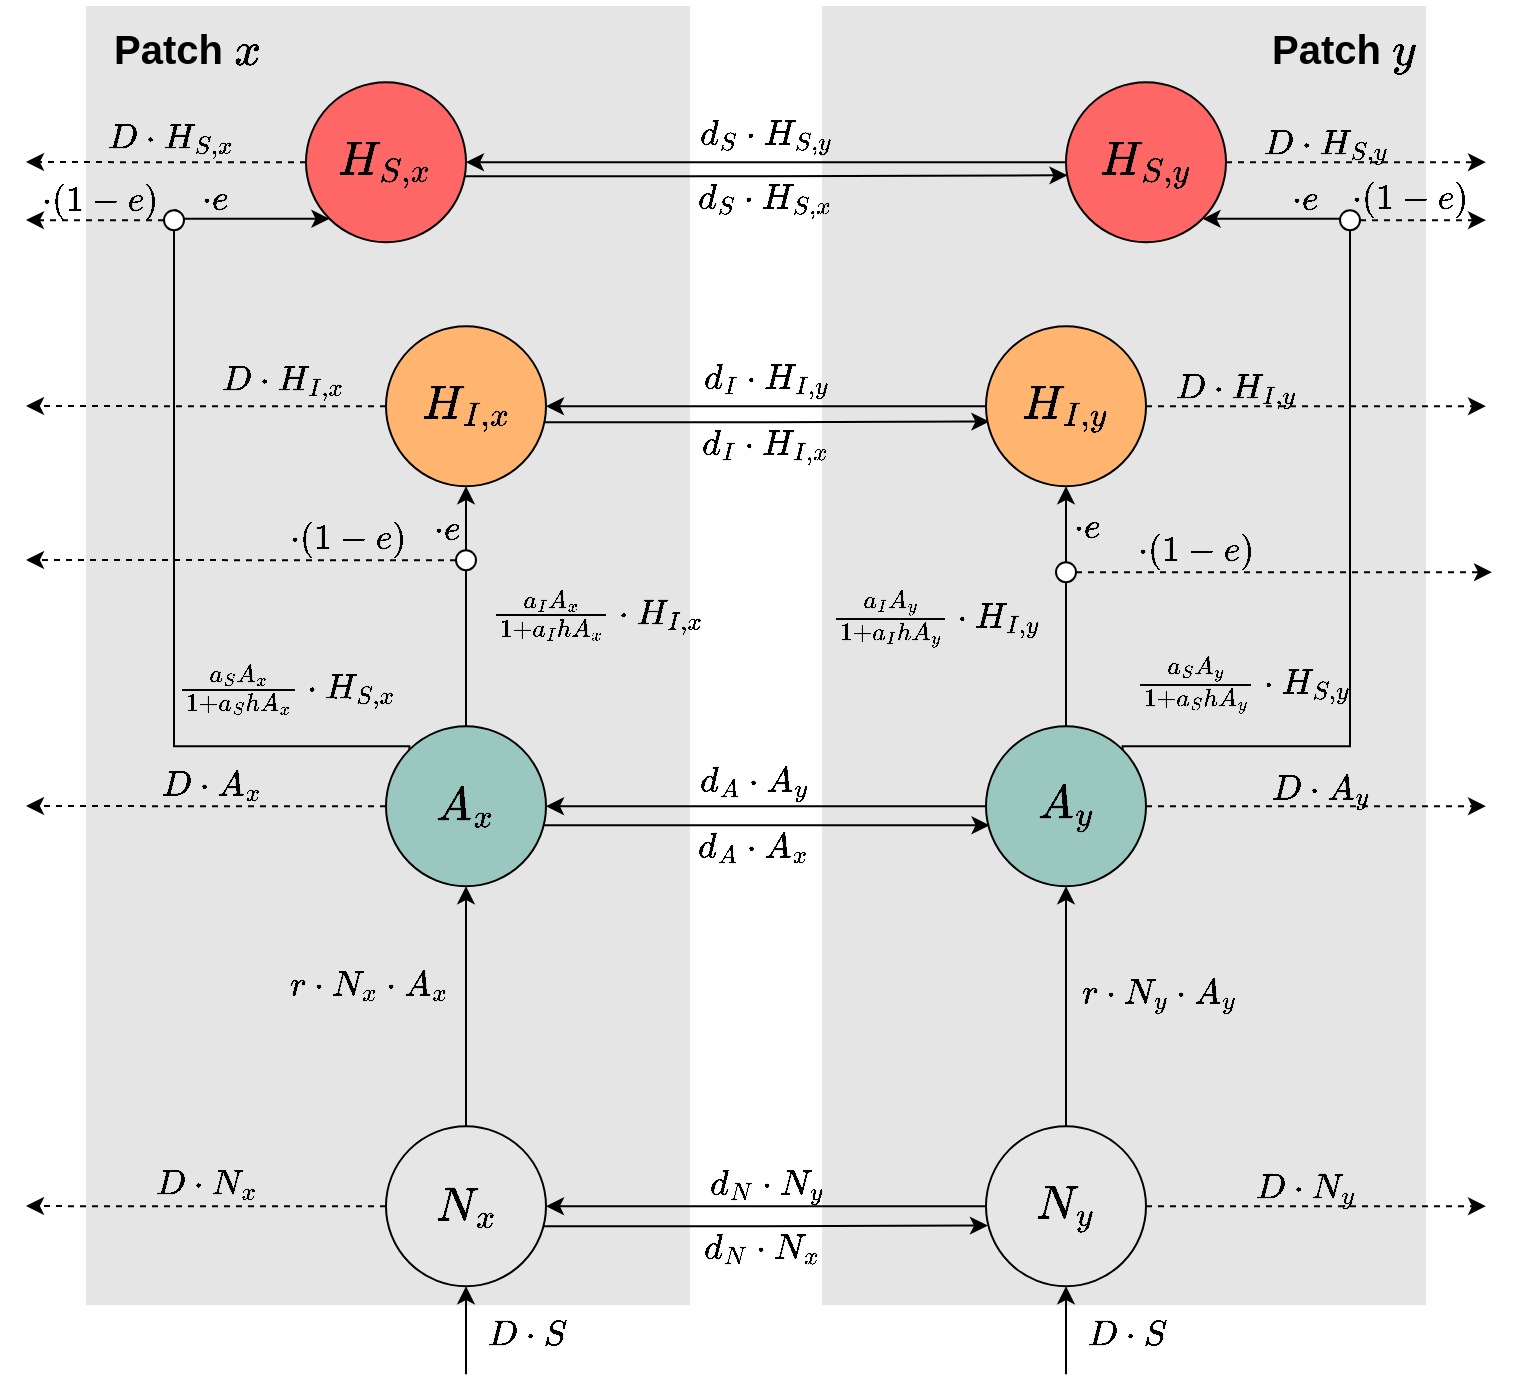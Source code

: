 <mxfile version="24.5.3" type="device">
  <diagram name="Page-1" id="LpWJM2jY93wzjjZ_T8rP">
    <mxGraphModel dx="8463" dy="-1109" grid="0" gridSize="10" guides="1" tooltips="1" connect="1" arrows="1" fold="1" page="1" pageScale="1" pageWidth="827" pageHeight="1169" math="1" shadow="0">
      <root>
        <mxCell id="0" />
        <mxCell id="1" parent="0" />
        <mxCell id="x3Vkf04L4JM9pR8D_Ne7-1" value="" style="rounded=0;whiteSpace=wrap;html=1;fillColor=#CCCCCC;opacity=50;strokeColor=none;labelBackgroundColor=none;connectable=0;fontSize=17;" vertex="1" parent="1">
          <mxGeometry x="-5716" y="2365" width="302" height="649.605" as="geometry" />
        </mxCell>
        <mxCell id="x3Vkf04L4JM9pR8D_Ne7-2" value="" style="rounded=0;whiteSpace=wrap;html=1;fillColor=#CCCCCC;opacity=50;strokeColor=none;connectable=0;labelBackgroundColor=none;fontSize=17;" vertex="1" parent="1">
          <mxGeometry x="-5348" y="2365" width="302" height="649.605" as="geometry" />
        </mxCell>
        <mxCell id="x3Vkf04L4JM9pR8D_Ne7-3" value="\(r\cdot N_x\cdot A_x\)" style="edgeStyle=orthogonalEdgeStyle;rounded=0;orthogonalLoop=1;jettySize=auto;html=1;exitX=0;exitY=0.5;exitDx=0;exitDy=0;entryX=0.5;entryY=1;entryDx=0;entryDy=0;labelBackgroundColor=none;fontSize=15;" edge="1" parent="1" source="x3Vkf04L4JM9pR8D_Ne7-6" target="x3Vkf04L4JM9pR8D_Ne7-10">
          <mxGeometry x="0.183" y="49" relative="1" as="geometry">
            <mxPoint x="-5529.5" y="2667.12" as="targetPoint" />
            <Array as="points">
              <mxPoint x="-5526" y="2915.1" />
              <mxPoint x="-5526" y="2915.1" />
            </Array>
            <mxPoint as="offset" />
          </mxGeometry>
        </mxCell>
        <mxCell id="x3Vkf04L4JM9pR8D_Ne7-4" value="\(D\cdot N_x\)" style="edgeStyle=orthogonalEdgeStyle;rounded=0;orthogonalLoop=1;jettySize=auto;html=1;exitX=0.5;exitY=1;exitDx=0;exitDy=0;labelBackgroundColor=none;dashed=1;fontSize=15;" edge="1" parent="1" source="x3Vkf04L4JM9pR8D_Ne7-6">
          <mxGeometry x="0.006" y="-11" relative="1" as="geometry">
            <mxPoint x="-5746" y="2965" as="targetPoint" />
            <Array as="points">
              <mxPoint x="-5717" y="2965.1" />
            </Array>
            <mxPoint as="offset" />
          </mxGeometry>
        </mxCell>
        <mxCell id="x3Vkf04L4JM9pR8D_Ne7-5" value="\(d_{N}\cdot N_x\)" style="edgeStyle=orthogonalEdgeStyle;rounded=0;orthogonalLoop=1;jettySize=auto;html=1;startArrow=none;startFill=0;labelBackgroundColor=none;entryX=0.621;entryY=0.988;entryDx=0;entryDy=0;entryPerimeter=0;fontSize=15;" edge="1" parent="1" source="x3Vkf04L4JM9pR8D_Ne7-6" target="x3Vkf04L4JM9pR8D_Ne7-16">
          <mxGeometry x="-0.017" y="-11" relative="1" as="geometry">
            <Array as="points">
              <mxPoint x="-5378" y="2975.1" />
              <mxPoint x="-5378" y="2975.1" />
            </Array>
            <mxPoint x="-5463" y="2936.1" as="sourcePoint" />
            <mxPoint x="-5264" y="2949.1" as="targetPoint" />
            <mxPoint as="offset" />
          </mxGeometry>
        </mxCell>
        <mxCell id="x3Vkf04L4JM9pR8D_Ne7-6" value="&lt;font style=&quot;font-size: 20px;&quot;&gt;$$N_x$$&lt;/font&gt;" style="ellipse;whiteSpace=wrap;html=1;aspect=fixed;direction=south;fillColor=#E6E6E6;labelBackgroundColor=none;fontSize=20;fontStyle=1" vertex="1" parent="1">
          <mxGeometry x="-5566" y="2925.1" width="80" height="80" as="geometry" />
        </mxCell>
        <mxCell id="x3Vkf04L4JM9pR8D_Ne7-7" value="\(\frac{a_SA_x}{1+a_ShA_x}\cdot H_{S,x}\)" style="edgeStyle=orthogonalEdgeStyle;rounded=0;orthogonalLoop=1;jettySize=auto;html=1;exitX=0;exitY=0;exitDx=0;exitDy=0;endArrow=none;endFill=0;entryX=0.5;entryY=1;entryDx=0;entryDy=0;labelBackgroundColor=none;fontSize=15;" edge="1" parent="1" source="x3Vkf04L4JM9pR8D_Ne7-10" target="x3Vkf04L4JM9pR8D_Ne7-36">
          <mxGeometry x="-0.664" y="-29" relative="1" as="geometry">
            <mxPoint x="-5498.5" y="2770.12" as="sourcePoint" />
            <mxPoint x="-5669" y="2575.1" as="targetPoint" />
            <Array as="points">
              <mxPoint x="-5556" y="2735.1" />
              <mxPoint x="-5676" y="2735.1" />
            </Array>
            <mxPoint as="offset" />
          </mxGeometry>
        </mxCell>
        <mxCell id="x3Vkf04L4JM9pR8D_Ne7-8" value="\(D\cdot A_x\)" style="edgeStyle=orthogonalEdgeStyle;rounded=0;orthogonalLoop=1;jettySize=auto;html=1;exitX=0;exitY=0.5;exitDx=0;exitDy=0;labelBackgroundColor=none;dashed=1;fontSize=15;" edge="1" parent="1" source="x3Vkf04L4JM9pR8D_Ne7-10">
          <mxGeometry x="-0.029" y="-11" relative="1" as="geometry">
            <mxPoint x="-5746" y="2765" as="targetPoint" />
            <mxPoint as="offset" />
          </mxGeometry>
        </mxCell>
        <mxCell id="x3Vkf04L4JM9pR8D_Ne7-9" value="\(d_{A}\cdot A_x\)" style="edgeStyle=orthogonalEdgeStyle;rounded=0;orthogonalLoop=1;jettySize=auto;html=1;entryX=0.022;entryY=0.619;entryDx=0;entryDy=0;startArrow=none;startFill=0;labelBackgroundColor=none;entryPerimeter=0;fontSize=15;" edge="1" parent="1" source="x3Vkf04L4JM9pR8D_Ne7-10" target="x3Vkf04L4JM9pR8D_Ne7-19">
          <mxGeometry x="-0.064" y="-10" relative="1" as="geometry">
            <Array as="points">
              <mxPoint x="-5376" y="2775.1" />
            </Array>
            <mxPoint as="offset" />
          </mxGeometry>
        </mxCell>
        <mxCell id="x3Vkf04L4JM9pR8D_Ne7-10" value="&lt;font style=&quot;font-size: 20px;&quot;&gt;$$A_x$$&lt;/font&gt;" style="ellipse;whiteSpace=wrap;html=1;aspect=fixed;fillColor=#9AC7BF;labelBackgroundColor=none;fontSize=20;fontStyle=1" vertex="1" parent="1">
          <mxGeometry x="-5566" y="2725.1" width="80" height="80" as="geometry" />
        </mxCell>
        <mxCell id="x3Vkf04L4JM9pR8D_Ne7-11" value="\(d_S\cdot H_{S,x}\)" style="edgeStyle=orthogonalEdgeStyle;rounded=0;orthogonalLoop=1;jettySize=auto;html=1;entryX=0.009;entryY=0.582;entryDx=0;entryDy=0;startArrow=none;startFill=0;labelBackgroundColor=none;entryPerimeter=0;fontSize=15;" edge="1" parent="1" source="x3Vkf04L4JM9pR8D_Ne7-13" target="x3Vkf04L4JM9pR8D_Ne7-24">
          <mxGeometry x="-0.007" y="-11" relative="1" as="geometry">
            <Array as="points">
              <mxPoint x="-5378" y="2450.1" />
              <mxPoint x="-5378" y="2450.1" />
            </Array>
            <mxPoint as="offset" />
            <mxPoint x="-5520" y="2408.1" as="sourcePoint" />
          </mxGeometry>
        </mxCell>
        <mxCell id="x3Vkf04L4JM9pR8D_Ne7-12" value="\(D\cdot H_{S,x}\)" style="edgeStyle=orthogonalEdgeStyle;rounded=0;orthogonalLoop=1;jettySize=auto;html=1;exitX=0;exitY=0.5;exitDx=0;exitDy=0;labelBackgroundColor=none;dashed=1;fontSize=15;targetPerimeterSpacing=0;jumpStyle=none;" edge="1" parent="1" source="x3Vkf04L4JM9pR8D_Ne7-13">
          <mxGeometry x="-0.029" y="-12" relative="1" as="geometry">
            <mxPoint x="-5746" y="2443" as="targetPoint" />
            <mxPoint as="offset" />
          </mxGeometry>
        </mxCell>
        <mxCell id="x3Vkf04L4JM9pR8D_Ne7-13" value="$$H_{S,x}$$" style="ellipse;whiteSpace=wrap;html=1;aspect=fixed;fillColor=#FF6666;labelBackgroundColor=none;fontSize=20;fontStyle=1" vertex="1" parent="1">
          <mxGeometry x="-5606" y="2403.1" width="80" height="80" as="geometry" />
        </mxCell>
        <mxCell id="x3Vkf04L4JM9pR8D_Ne7-14" value="\(D\cdot S\)" style="endArrow=classic;html=1;rounded=0;entryX=1;entryY=0.5;entryDx=0;entryDy=0;labelBackgroundColor=none;fontSize=15;" edge="1" parent="1" target="x3Vkf04L4JM9pR8D_Ne7-6">
          <mxGeometry x="-0.091" y="-30" width="50" height="50" relative="1" as="geometry">
            <mxPoint x="-5526" y="3049.1" as="sourcePoint" />
            <mxPoint x="-5551.5" y="2981.8" as="targetPoint" />
            <mxPoint as="offset" />
          </mxGeometry>
        </mxCell>
        <mxCell id="x3Vkf04L4JM9pR8D_Ne7-15" value="\(d_{N}\cdot N_y\)" style="edgeStyle=orthogonalEdgeStyle;rounded=0;orthogonalLoop=1;jettySize=auto;html=1;entryX=0.5;entryY=0;entryDx=0;entryDy=0;labelBackgroundColor=none;fontSize=15;" edge="1" parent="1" source="x3Vkf04L4JM9pR8D_Ne7-16" target="x3Vkf04L4JM9pR8D_Ne7-6">
          <mxGeometry y="-10" relative="1" as="geometry">
            <Array as="points" />
            <mxPoint as="offset" />
          </mxGeometry>
        </mxCell>
        <mxCell id="x3Vkf04L4JM9pR8D_Ne7-16" value="&lt;font style=&quot;font-size: 20px;&quot;&gt;$$N_y$$&lt;/font&gt;" style="ellipse;whiteSpace=wrap;html=1;aspect=fixed;direction=south;fillColor=#E6E6E6;labelBackgroundColor=none;fontSize=20;fontStyle=1" vertex="1" parent="1">
          <mxGeometry x="-5266" y="2925.1" width="80" height="80" as="geometry" />
        </mxCell>
        <mxCell id="x3Vkf04L4JM9pR8D_Ne7-17" value="\(d_{A}\cdot A_y\)" style="edgeStyle=orthogonalEdgeStyle;rounded=0;orthogonalLoop=1;jettySize=auto;html=1;startArrow=none;startFill=0;labelBackgroundColor=none;entryX=1;entryY=0.5;entryDx=0;entryDy=0;fontSize=15;" edge="1" parent="1" source="x3Vkf04L4JM9pR8D_Ne7-19" target="x3Vkf04L4JM9pR8D_Ne7-10">
          <mxGeometry x="0.06" y="-12" relative="1" as="geometry">
            <Array as="points">
              <mxPoint x="-5374" y="2765.1" />
              <mxPoint x="-5374" y="2765.1" />
            </Array>
            <mxPoint x="-5487" y="2760.1" as="targetPoint" />
            <mxPoint as="offset" />
          </mxGeometry>
        </mxCell>
        <mxCell id="x3Vkf04L4JM9pR8D_Ne7-18" value="\(\frac{a_IA_y}{1+a_IhA_y}\cdot H_{I,y}\)" style="edgeStyle=orthogonalEdgeStyle;rounded=0;jumpStyle=none;orthogonalLoop=1;jettySize=auto;html=1;exitX=0.5;exitY=0;exitDx=0;exitDy=0;entryX=0.5;entryY=0;entryDx=0;entryDy=0;labelBackgroundColor=none;endArrow=none;endFill=0;fontSize=15;" edge="1" parent="1" source="x3Vkf04L4JM9pR8D_Ne7-19" target="x3Vkf04L4JM9pR8D_Ne7-46">
          <mxGeometry x="0.317" y="65" relative="1" as="geometry">
            <mxPoint as="offset" />
            <Array as="points">
              <mxPoint x="-5226" y="2685.1" />
              <mxPoint x="-5226" y="2685.1" />
            </Array>
          </mxGeometry>
        </mxCell>
        <mxCell id="x3Vkf04L4JM9pR8D_Ne7-19" value="&lt;font style=&quot;font-size: 20px;&quot;&gt;$$A_y$$&lt;/font&gt;" style="ellipse;whiteSpace=wrap;html=1;aspect=fixed;fillColor=#9AC7BF;labelBackgroundColor=none;fontSize=20;fontStyle=1" vertex="1" parent="1">
          <mxGeometry x="-5266" y="2725.1" width="80" height="80" as="geometry" />
        </mxCell>
        <mxCell id="x3Vkf04L4JM9pR8D_Ne7-20" value="\(D\cdot S\)" style="endArrow=classic;html=1;rounded=0;entryX=1;entryY=0.5;entryDx=0;entryDy=0;labelBackgroundColor=none;fontSize=15;" edge="1" parent="1" target="x3Vkf04L4JM9pR8D_Ne7-16">
          <mxGeometry x="-0.091" y="-30" width="50" height="50" relative="1" as="geometry">
            <mxPoint x="-5226" y="3049.1" as="sourcePoint" />
            <mxPoint x="-5192.5" y="2976.09" as="targetPoint" />
            <mxPoint as="offset" />
          </mxGeometry>
        </mxCell>
        <mxCell id="x3Vkf04L4JM9pR8D_Ne7-21" value="\(D\cdot N_y\)" style="edgeStyle=orthogonalEdgeStyle;rounded=0;orthogonalLoop=1;jettySize=auto;html=1;exitX=0.5;exitY=0;exitDx=0;exitDy=0;labelBackgroundColor=none;dashed=1;fontSize=15;" edge="1" parent="1" source="x3Vkf04L4JM9pR8D_Ne7-16">
          <mxGeometry x="-0.074" y="9" relative="1" as="geometry">
            <mxPoint x="-5016" y="2965.1" as="targetPoint" />
            <mxPoint x="-5153" y="2960.1" as="sourcePoint" />
            <Array as="points">
              <mxPoint x="-5136" y="2965.1" />
            </Array>
            <mxPoint as="offset" />
          </mxGeometry>
        </mxCell>
        <mxCell id="x3Vkf04L4JM9pR8D_Ne7-22" value="\(r\cdot N_y\cdot A_y\)" style="edgeStyle=orthogonalEdgeStyle;rounded=0;orthogonalLoop=1;jettySize=auto;html=1;exitX=0;exitY=0.5;exitDx=0;exitDy=0;labelBackgroundColor=none;fontSize=15;" edge="1" parent="1" source="x3Vkf04L4JM9pR8D_Ne7-16" target="x3Vkf04L4JM9pR8D_Ne7-19">
          <mxGeometry x="0.1" y="-46" relative="1" as="geometry">
            <mxPoint x="-5102.5" y="2933.12" as="sourcePoint" />
            <mxPoint x="-5129.567" y="2686.211" as="targetPoint" />
            <Array as="points" />
            <mxPoint as="offset" />
          </mxGeometry>
        </mxCell>
        <mxCell id="x3Vkf04L4JM9pR8D_Ne7-23" value="\(D\cdot A_y\)" style="edgeStyle=orthogonalEdgeStyle;rounded=0;orthogonalLoop=1;jettySize=auto;html=1;exitX=1;exitY=0.5;exitDx=0;exitDy=0;labelBackgroundColor=none;dashed=1;fontSize=15;" edge="1" parent="1" source="x3Vkf04L4JM9pR8D_Ne7-19">
          <mxGeometry x="0.015" y="8" relative="1" as="geometry">
            <mxPoint x="-5016" y="2765.1" as="targetPoint" />
            <mxPoint x="-5073.5" y="2724.12" as="sourcePoint" />
            <Array as="points">
              <mxPoint x="-5127" y="2765.1" />
            </Array>
            <mxPoint as="offset" />
          </mxGeometry>
        </mxCell>
        <mxCell id="x3Vkf04L4JM9pR8D_Ne7-24" value="$$H_{S,y}$$" style="ellipse;whiteSpace=wrap;html=1;aspect=fixed;fillColor=#FF6666;labelBackgroundColor=none;fontSize=20;fontStyle=1" vertex="1" parent="1">
          <mxGeometry x="-5226" y="2403.1" width="80" height="80" as="geometry" />
        </mxCell>
        <mxCell id="x3Vkf04L4JM9pR8D_Ne7-25" value="\(\frac{a_SA_y}{1+a_Sh A_y}\cdot H_{S,y}\)" style="edgeStyle=orthogonalEdgeStyle;rounded=0;orthogonalLoop=1;jettySize=auto;html=1;exitX=1;exitY=0;exitDx=0;exitDy=0;endArrow=none;endFill=0;entryX=0.5;entryY=1;entryDx=0;entryDy=0;labelBackgroundColor=none;fontSize=15;" edge="1" parent="1" source="x3Vkf04L4JM9pR8D_Ne7-19" target="x3Vkf04L4JM9pR8D_Ne7-42">
          <mxGeometry x="-0.673" y="31" relative="1" as="geometry">
            <mxPoint x="-5127.914" y="2750.124" as="sourcePoint" />
            <mxPoint x="-5101" y="2595.1" as="targetPoint" />
            <Array as="points">
              <mxPoint x="-5198" y="2735.1" />
              <mxPoint x="-5084" y="2735.1" />
              <mxPoint x="-5084" y="2510.1" />
            </Array>
            <mxPoint as="offset" />
          </mxGeometry>
        </mxCell>
        <mxCell id="x3Vkf04L4JM9pR8D_Ne7-26" value="\(D\cdot H_{S,y}\)" style="edgeStyle=orthogonalEdgeStyle;rounded=0;orthogonalLoop=1;jettySize=auto;html=1;exitX=1;exitY=0.5;exitDx=0;exitDy=0;labelBackgroundColor=none;dashed=1;fontSize=15;" edge="1" parent="1" source="x3Vkf04L4JM9pR8D_Ne7-24">
          <mxGeometry x="-0.231" y="9" relative="1" as="geometry">
            <mxPoint x="-5016" y="2443.1" as="targetPoint" />
            <mxPoint x="-4974" y="2256.12" as="sourcePoint" />
            <Array as="points">
              <mxPoint x="-5086" y="2443.1" />
              <mxPoint x="-5086" y="2443.1" />
            </Array>
            <mxPoint as="offset" />
          </mxGeometry>
        </mxCell>
        <mxCell id="x3Vkf04L4JM9pR8D_Ne7-27" value="\(D\cdot H_{I,x}\)" style="edgeStyle=orthogonalEdgeStyle;rounded=0;orthogonalLoop=1;jettySize=auto;html=1;exitX=0;exitY=0.5;exitDx=0;exitDy=0;labelBackgroundColor=none;dashed=1;fontSize=15;" edge="1" parent="1" source="x3Vkf04L4JM9pR8D_Ne7-29">
          <mxGeometry x="-0.422" y="-13" relative="1" as="geometry">
            <mxPoint x="-5746" y="2565" as="targetPoint" />
            <mxPoint as="offset" />
          </mxGeometry>
        </mxCell>
        <mxCell id="x3Vkf04L4JM9pR8D_Ne7-28" value="&lt;font style=&quot;font-size: 15px;&quot;&gt;\(d_I\cdot H_{I,x}\)&lt;/font&gt;" style="edgeStyle=orthogonalEdgeStyle;rounded=0;jumpStyle=none;orthogonalLoop=1;jettySize=auto;html=1;entryX=0.021;entryY=0.596;entryDx=0;entryDy=0;labelBackgroundColor=none;endArrow=classic;endFill=1;entryPerimeter=0;fontSize=15;" edge="1" parent="1" source="x3Vkf04L4JM9pR8D_Ne7-29" target="x3Vkf04L4JM9pR8D_Ne7-39">
          <mxGeometry x="-0.013" y="-11" relative="1" as="geometry">
            <Array as="points">
              <mxPoint x="-5379" y="2573.1" />
              <mxPoint x="-5379" y="2573.1" />
            </Array>
            <mxPoint as="offset" />
          </mxGeometry>
        </mxCell>
        <mxCell id="x3Vkf04L4JM9pR8D_Ne7-29" value="&lt;font data-font-src=&quot;https://fonts.googleapis.com/css?family=Roboto&quot; style=&quot;font-size: 20px;&quot;&gt;$$H_{I,x}$$&lt;/font&gt;" style="ellipse;whiteSpace=wrap;html=1;aspect=fixed;fillColor=#FFB570;labelBackgroundColor=none;fontSize=20;fontStyle=1" vertex="1" parent="1">
          <mxGeometry x="-5566" y="2525.1" width="80" height="80" as="geometry" />
        </mxCell>
        <mxCell id="x3Vkf04L4JM9pR8D_Ne7-30" value="\(\cdot e\)" style="edgeStyle=orthogonalEdgeStyle;rounded=0;jumpStyle=none;orthogonalLoop=1;jettySize=auto;html=1;labelBackgroundColor=none;entryX=0.5;entryY=1;entryDx=0;entryDy=0;fontSize=15;" edge="1" parent="1" source="x3Vkf04L4JM9pR8D_Ne7-32" target="x3Vkf04L4JM9pR8D_Ne7-29">
          <mxGeometry x="-0.273" y="10" relative="1" as="geometry">
            <Array as="points">
              <mxPoint x="-5526" y="2615.1" />
              <mxPoint x="-5526" y="2615.1" />
            </Array>
            <mxPoint as="offset" />
            <mxPoint x="-5457" y="2612.1" as="targetPoint" />
          </mxGeometry>
        </mxCell>
        <mxCell id="x3Vkf04L4JM9pR8D_Ne7-31" value="\(\cdot (1-e)\)" style="edgeStyle=orthogonalEdgeStyle;rounded=0;orthogonalLoop=1;jettySize=auto;html=1;endArrow=classic;endFill=1;labelBackgroundColor=none;exitX=0;exitY=0.5;exitDx=0;exitDy=0;fontSize=15;dashed=1;" edge="1" parent="1" source="x3Vkf04L4JM9pR8D_Ne7-32">
          <mxGeometry x="-0.498" y="-11" relative="1" as="geometry">
            <mxPoint x="-5746" y="2642" as="targetPoint" />
            <mxPoint as="offset" />
            <Array as="points">
              <mxPoint x="-5586" y="2642.1" />
              <mxPoint x="-5586" y="2642.1" />
            </Array>
          </mxGeometry>
        </mxCell>
        <mxCell id="x3Vkf04L4JM9pR8D_Ne7-32" value="" style="ellipse;whiteSpace=wrap;html=1;aspect=fixed;labelBackgroundColor=none;fontSize=15;" vertex="1" parent="1">
          <mxGeometry x="-5531" y="2637.1" width="10" height="10" as="geometry" />
        </mxCell>
        <mxCell id="x3Vkf04L4JM9pR8D_Ne7-33" value="&lt;span style=&quot;font-family: helvetica; font-size: 15px;&quot;&gt;\(\frac{a_IA_x}{1+a_IhA_x}\cdot H_{I,x}\)&lt;/span&gt;" style="edgeStyle=orthogonalEdgeStyle;rounded=0;orthogonalLoop=1;jettySize=auto;html=1;jumpStyle=none;endArrow=none;exitX=0.5;exitY=0;exitDx=0;exitDy=0;labelBackgroundColor=none;entryX=0.5;entryY=1;entryDx=0;entryDy=0;fontSize=15;" edge="1" parent="1" source="x3Vkf04L4JM9pR8D_Ne7-10" target="x3Vkf04L4JM9pR8D_Ne7-32">
          <mxGeometry x="0.436" y="-65" relative="1" as="geometry">
            <mxPoint x="-5491.5" y="2667.12" as="sourcePoint" />
            <mxPoint x="-5526" y="2655.1" as="targetPoint" />
            <Array as="points" />
            <mxPoint as="offset" />
          </mxGeometry>
        </mxCell>
        <mxCell id="x3Vkf04L4JM9pR8D_Ne7-34" value="\(\cdot (1-e)\)" style="edgeStyle=orthogonalEdgeStyle;rounded=0;jumpStyle=none;orthogonalLoop=1;jettySize=auto;html=1;labelBackgroundColor=none;exitX=0;exitY=0.5;exitDx=0;exitDy=0;fontSize=15;targetPerimeterSpacing=0;dashed=1;" edge="1" parent="1" source="x3Vkf04L4JM9pR8D_Ne7-36">
          <mxGeometry x="-0.072" y="-10" relative="1" as="geometry">
            <mxPoint x="-5746" y="2472" as="targetPoint" />
            <mxPoint as="offset" />
            <Array as="points">
              <mxPoint x="-5736" y="2472.1" />
            </Array>
            <mxPoint x="-5648" y="2539.1" as="sourcePoint" />
          </mxGeometry>
        </mxCell>
        <mxCell id="x3Vkf04L4JM9pR8D_Ne7-35" value="\(\cdot e\)" style="edgeStyle=orthogonalEdgeStyle;rounded=0;jumpStyle=none;orthogonalLoop=1;jettySize=auto;html=1;entryX=0;entryY=1;entryDx=0;entryDy=0;labelBackgroundColor=none;exitX=0.5;exitY=0;exitDx=0;exitDy=0;fontSize=15;" edge="1" parent="1" source="x3Vkf04L4JM9pR8D_Ne7-36" target="x3Vkf04L4JM9pR8D_Ne7-13">
          <mxGeometry x="-0.402" y="10" relative="1" as="geometry">
            <mxPoint as="offset" />
            <Array as="points">
              <mxPoint x="-5671" y="2471.1" />
            </Array>
          </mxGeometry>
        </mxCell>
        <mxCell id="x3Vkf04L4JM9pR8D_Ne7-36" value="" style="ellipse;whiteSpace=wrap;html=1;aspect=fixed;labelBackgroundColor=none;fontSize=15;" vertex="1" parent="1">
          <mxGeometry x="-5677" y="2467.1" width="10" height="10" as="geometry" />
        </mxCell>
        <mxCell id="x3Vkf04L4JM9pR8D_Ne7-37" value="\(d_I\cdot H_{I,y}\)" style="edgeStyle=orthogonalEdgeStyle;rounded=0;jumpStyle=none;orthogonalLoop=1;jettySize=auto;html=1;entryX=1;entryY=0.5;entryDx=0;entryDy=0;labelBackgroundColor=none;endArrow=classic;endFill=1;fontSize=15;" edge="1" parent="1" source="x3Vkf04L4JM9pR8D_Ne7-39" target="x3Vkf04L4JM9pR8D_Ne7-29">
          <mxGeometry y="-13" relative="1" as="geometry">
            <Array as="points">
              <mxPoint x="-5365" y="2565.1" />
              <mxPoint x="-5365" y="2565.1" />
            </Array>
            <mxPoint as="offset" />
          </mxGeometry>
        </mxCell>
        <mxCell id="x3Vkf04L4JM9pR8D_Ne7-38" value="\(D\cdot H_{I,y}\)" style="edgeStyle=orthogonalEdgeStyle;rounded=0;jumpStyle=none;orthogonalLoop=1;jettySize=auto;html=1;labelBackgroundColor=none;endArrow=classic;endFill=1;exitX=1;exitY=0.5;exitDx=0;exitDy=0;dashed=1;fontSize=15;" edge="1" parent="1" source="x3Vkf04L4JM9pR8D_Ne7-39">
          <mxGeometry x="-0.471" y="9" relative="1" as="geometry">
            <mxPoint x="-5016" y="2565.1" as="targetPoint" />
            <mxPoint as="offset" />
            <mxPoint x="-5178" y="2581.1" as="sourcePoint" />
          </mxGeometry>
        </mxCell>
        <mxCell id="x3Vkf04L4JM9pR8D_Ne7-39" value="&lt;font style=&quot;font-size: 20px;&quot;&gt;$$H_{I,y}$$&lt;/font&gt;" style="ellipse;whiteSpace=wrap;html=1;aspect=fixed;fillColor=#FFB570;labelBackgroundColor=none;fontSize=20;fontStyle=1" vertex="1" parent="1">
          <mxGeometry x="-5266" y="2525.1" width="80" height="80" as="geometry" />
        </mxCell>
        <mxCell id="x3Vkf04L4JM9pR8D_Ne7-40" value="\(\cdot (1-e)\)" style="edgeStyle=orthogonalEdgeStyle;rounded=0;jumpStyle=none;orthogonalLoop=1;jettySize=auto;html=1;labelBackgroundColor=none;endArrow=classic;endFill=1;exitX=1;exitY=0.5;exitDx=0;exitDy=0;fontSize=15;dashed=1;" edge="1" parent="1" source="x3Vkf04L4JM9pR8D_Ne7-42">
          <mxGeometry x="-0.206" y="11" relative="1" as="geometry">
            <mxPoint x="-5016" y="2472.1" as="targetPoint" />
            <mxPoint as="offset" />
            <Array as="points">
              <mxPoint x="-5016" y="2472.1" />
            </Array>
          </mxGeometry>
        </mxCell>
        <mxCell id="x3Vkf04L4JM9pR8D_Ne7-41" value="\(\cdot e\)" style="edgeStyle=orthogonalEdgeStyle;rounded=0;jumpStyle=none;orthogonalLoop=1;jettySize=auto;html=1;labelBackgroundColor=none;endArrow=classic;endFill=1;entryX=1;entryY=1;entryDx=0;entryDy=0;fontSize=15;" edge="1" parent="1" source="x3Vkf04L4JM9pR8D_Ne7-42" target="x3Vkf04L4JM9pR8D_Ne7-24">
          <mxGeometry x="-0.475" y="-10" relative="1" as="geometry">
            <mxPoint x="-5158" y="2511.1" as="targetPoint" />
            <Array as="points">
              <mxPoint x="-5084" y="2471.1" />
              <mxPoint x="-5158" y="2471.1" />
            </Array>
            <mxPoint as="offset" />
          </mxGeometry>
        </mxCell>
        <mxCell id="x3Vkf04L4JM9pR8D_Ne7-42" value="" style="ellipse;whiteSpace=wrap;html=1;aspect=fixed;labelBackgroundColor=none;fontSize=15;" vertex="1" parent="1">
          <mxGeometry x="-5089" y="2467.1" width="10" height="10" as="geometry" />
        </mxCell>
        <mxCell id="x3Vkf04L4JM9pR8D_Ne7-43" value="\(d_S \cdot H_{S,y} \)" style="edgeStyle=orthogonalEdgeStyle;rounded=0;orthogonalLoop=1;jettySize=auto;html=1;startArrow=none;startFill=0;entryX=1;entryY=0.5;entryDx=0;entryDy=0;labelBackgroundColor=none;fontSize=15;" edge="1" parent="1" source="x3Vkf04L4JM9pR8D_Ne7-24" target="x3Vkf04L4JM9pR8D_Ne7-13">
          <mxGeometry y="-13" relative="1" as="geometry">
            <Array as="points">
              <mxPoint x="-5378" y="2443.1" />
              <mxPoint x="-5378" y="2443.1" />
            </Array>
            <mxPoint x="-5951.5" y="2303.12" as="targetPoint" />
            <mxPoint as="offset" />
          </mxGeometry>
        </mxCell>
        <mxCell id="x3Vkf04L4JM9pR8D_Ne7-44" value="\(\cdot e\)" style="edgeStyle=orthogonalEdgeStyle;rounded=0;jumpStyle=none;orthogonalLoop=1;jettySize=auto;html=1;entryX=0.5;entryY=1;entryDx=0;entryDy=0;labelBackgroundColor=none;endArrow=classic;endFill=1;fontSize=15;" edge="1" parent="1" source="x3Vkf04L4JM9pR8D_Ne7-46" target="x3Vkf04L4JM9pR8D_Ne7-39">
          <mxGeometry x="0.048" y="-10" relative="1" as="geometry">
            <mxPoint as="offset" />
          </mxGeometry>
        </mxCell>
        <mxCell id="x3Vkf04L4JM9pR8D_Ne7-45" value="\(\cdot (1-e)\)" style="edgeStyle=orthogonalEdgeStyle;rounded=0;jumpStyle=none;orthogonalLoop=1;jettySize=auto;html=1;labelBackgroundColor=none;endArrow=classic;endFill=1;exitX=1;exitY=0.5;exitDx=0;exitDy=0;fontSize=15;dashed=1;" edge="1" parent="1" source="x3Vkf04L4JM9pR8D_Ne7-46">
          <mxGeometry x="-0.423" y="11" relative="1" as="geometry">
            <mxPoint x="-5013" y="2648.1" as="targetPoint" />
            <Array as="points">
              <mxPoint x="-5013" y="2648.1" />
            </Array>
            <mxPoint as="offset" />
          </mxGeometry>
        </mxCell>
        <mxCell id="x3Vkf04L4JM9pR8D_Ne7-46" value="" style="ellipse;whiteSpace=wrap;html=1;aspect=fixed;labelBackgroundColor=none;fontSize=15;" vertex="1" parent="1">
          <mxGeometry x="-5231" y="2643.1" width="10" height="10" as="geometry" />
        </mxCell>
        <mxCell id="x3Vkf04L4JM9pR8D_Ne7-47" value="&lt;h1 style=&quot;font-size: 20px;&quot;&gt;Patch \(x\)&lt;/h1&gt;" style="text;html=1;strokeColor=none;fillColor=none;spacing=5;spacingTop=-20;whiteSpace=wrap;overflow=hidden;rounded=0;labelBackgroundColor=none;fontSize=20;" vertex="1" parent="1">
          <mxGeometry x="-5707" y="2372.1" width="110" height="44" as="geometry" />
        </mxCell>
        <mxCell id="x3Vkf04L4JM9pR8D_Ne7-48" value="&lt;h1 style=&quot;font-size: 20px;&quot;&gt;Patch \(y\)&lt;/h1&gt;" style="text;html=1;strokeColor=none;fillColor=none;spacing=5;spacingTop=-20;whiteSpace=wrap;overflow=hidden;rounded=0;labelBackgroundColor=none;fontSize=20;" vertex="1" parent="1">
          <mxGeometry x="-5128" y="2372.1" width="82" height="44" as="geometry" />
        </mxCell>
      </root>
    </mxGraphModel>
  </diagram>
</mxfile>
